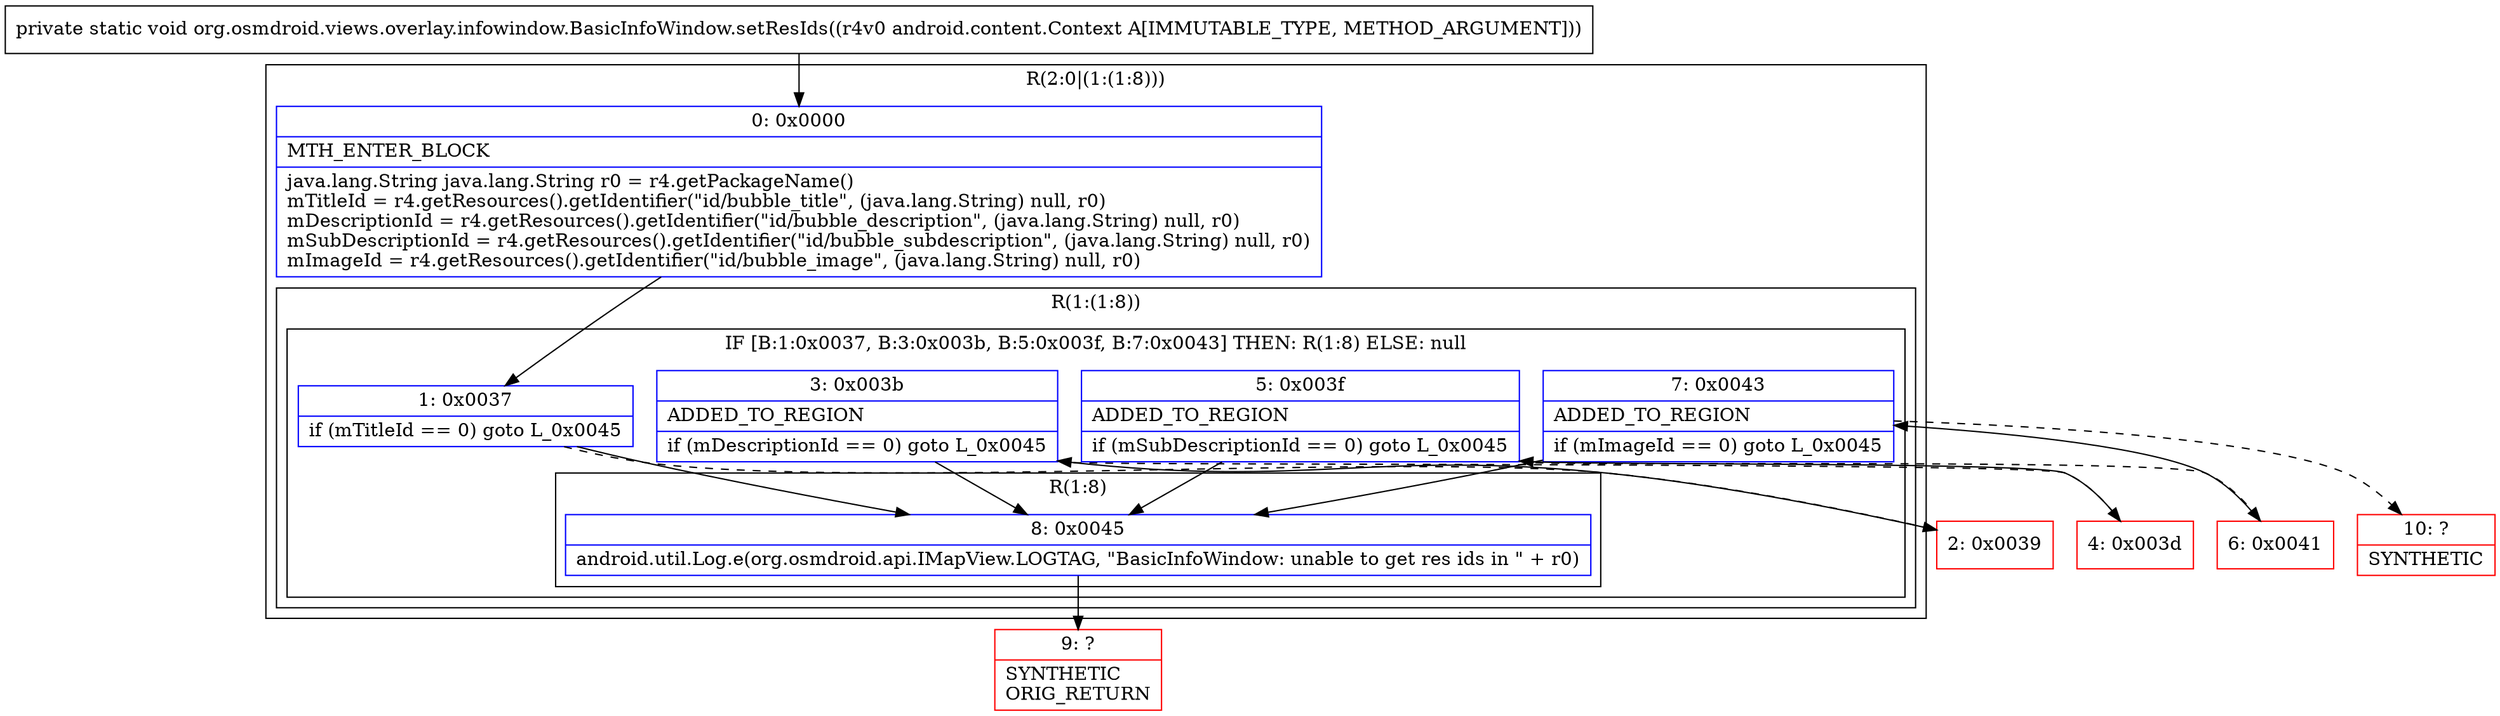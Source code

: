 digraph "CFG fororg.osmdroid.views.overlay.infowindow.BasicInfoWindow.setResIds(Landroid\/content\/Context;)V" {
subgraph cluster_Region_1688649057 {
label = "R(2:0|(1:(1:8)))";
node [shape=record,color=blue];
Node_0 [shape=record,label="{0\:\ 0x0000|MTH_ENTER_BLOCK\l|java.lang.String java.lang.String r0 = r4.getPackageName()\lmTitleId = r4.getResources().getIdentifier(\"id\/bubble_title\", (java.lang.String) null, r0)\lmDescriptionId = r4.getResources().getIdentifier(\"id\/bubble_description\", (java.lang.String) null, r0)\lmSubDescriptionId = r4.getResources().getIdentifier(\"id\/bubble_subdescription\", (java.lang.String) null, r0)\lmImageId = r4.getResources().getIdentifier(\"id\/bubble_image\", (java.lang.String) null, r0)\l}"];
subgraph cluster_Region_2074002792 {
label = "R(1:(1:8))";
node [shape=record,color=blue];
subgraph cluster_IfRegion_268354313 {
label = "IF [B:1:0x0037, B:3:0x003b, B:5:0x003f, B:7:0x0043] THEN: R(1:8) ELSE: null";
node [shape=record,color=blue];
Node_1 [shape=record,label="{1\:\ 0x0037|if (mTitleId == 0) goto L_0x0045\l}"];
Node_3 [shape=record,label="{3\:\ 0x003b|ADDED_TO_REGION\l|if (mDescriptionId == 0) goto L_0x0045\l}"];
Node_5 [shape=record,label="{5\:\ 0x003f|ADDED_TO_REGION\l|if (mSubDescriptionId == 0) goto L_0x0045\l}"];
Node_7 [shape=record,label="{7\:\ 0x0043|ADDED_TO_REGION\l|if (mImageId == 0) goto L_0x0045\l}"];
subgraph cluster_Region_275306077 {
label = "R(1:8)";
node [shape=record,color=blue];
Node_8 [shape=record,label="{8\:\ 0x0045|android.util.Log.e(org.osmdroid.api.IMapView.LOGTAG, \"BasicInfoWindow: unable to get res ids in \" + r0)\l}"];
}
}
}
}
Node_2 [shape=record,color=red,label="{2\:\ 0x0039}"];
Node_4 [shape=record,color=red,label="{4\:\ 0x003d}"];
Node_6 [shape=record,color=red,label="{6\:\ 0x0041}"];
Node_9 [shape=record,color=red,label="{9\:\ ?|SYNTHETIC\lORIG_RETURN\l}"];
Node_10 [shape=record,color=red,label="{10\:\ ?|SYNTHETIC\l}"];
MethodNode[shape=record,label="{private static void org.osmdroid.views.overlay.infowindow.BasicInfoWindow.setResIds((r4v0 android.content.Context A[IMMUTABLE_TYPE, METHOD_ARGUMENT])) }"];
MethodNode -> Node_0;
Node_0 -> Node_1;
Node_1 -> Node_2[style=dashed];
Node_1 -> Node_8;
Node_3 -> Node_4[style=dashed];
Node_3 -> Node_8;
Node_5 -> Node_6[style=dashed];
Node_5 -> Node_8;
Node_7 -> Node_8;
Node_7 -> Node_10[style=dashed];
Node_8 -> Node_9;
Node_2 -> Node_3;
Node_4 -> Node_5;
Node_6 -> Node_7;
}

